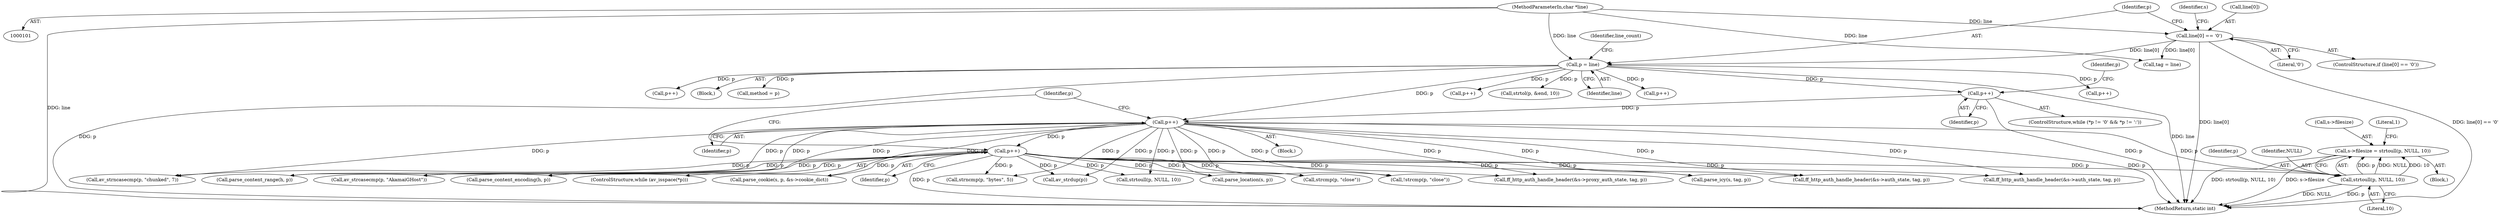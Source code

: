 digraph "0_FFmpeg_2a05c8f813de6f2278827734bf8102291e7484aa_7@pointer" {
"1000438" [label="(Call,s->filesize = strtoull(p, NULL, 10))"];
"1000442" [label="(Call,strtoull(p, NULL, 10))"];
"1000397" [label="(Call,p++)"];
"1000381" [label="(Call,p++)"];
"1000145" [label="(Call,p = line)"];
"1000132" [label="(Call,line[0] == '\0')"];
"1000103" [label="(MethodParameterIn,char *line)"];
"1000403" [label="(Call,p++)"];
"1000465" [label="(Call,strncmp(p, \"bytes\", 5))"];
"1000438" [label="(Call,s->filesize = strtoull(p, NULL, 10))"];
"1000381" [label="(Call,p++)"];
"1000609" [label="(Call,av_strdup(p))"];
"1000404" [label="(Identifier,p)"];
"1000344" [label="(Call,strtol(p, &end, 10))"];
"1000555" [label="(Call,strcmp(p, \"close\"))"];
"1000445" [label="(Literal,10)"];
"1000554" [label="(Call,!strcmp(p, \"close\"))"];
"1000140" [label="(Identifier,s)"];
"1000443" [label="(Identifier,p)"];
"1000103" [label="(MethodParameterIn,char *line)"];
"1000539" [label="(Call,ff_http_auth_handle_header(&s->proxy_auth_state, tag, p))"];
"1000173" [label="(Call,p++)"];
"1000375" [label="(Identifier,p)"];
"1000136" [label="(Literal,'\0')"];
"1000332" [label="(Call,p++)"];
"1000572" [label="(Call,av_strcasecmp(p, \"AkamaiGHost\"))"];
"1000619" [label="(Call,parse_cookie(s, p, &s->cookie_dict))"];
"1000150" [label="(Identifier,line_count)"];
"1000370" [label="(Block,)"];
"1000397" [label="(Call,p++)"];
"1000525" [label="(Call,ff_http_auth_handle_header(&s->auth_state, tag, p))"];
"1000658" [label="(Call,parse_icy(s, tag, p))"];
"1000147" [label="(Identifier,line)"];
"1000169" [label="(Call,p++)"];
"1000106" [label="(Block,)"];
"1000439" [label="(Call,s->filesize)"];
"1000415" [label="(Call,parse_location(s, p))"];
"1000511" [label="(Call,ff_http_auth_handle_header(&s->auth_state, tag, p))"];
"1000382" [label="(Identifier,p)"];
"1000131" [label="(ControlStructure,if (line[0] == '\0'))"];
"1000133" [label="(Call,line[0])"];
"1000442" [label="(Call,strtoull(p, NULL, 10))"];
"1000394" [label="(Call,tag = line)"];
"1000683" [label="(Literal,1)"];
"1000145" [label="(Call,p = line)"];
"1000371" [label="(ControlStructure,while (*p != '\0' && *p != ':'))"];
"1000642" [label="(Call,strtoull(p, NULL, 10))"];
"1000398" [label="(Identifier,p)"];
"1000489" [label="(Call,av_strncasecmp(p, \"chunked\", 7))"];
"1000132" [label="(Call,line[0] == '\0')"];
"1000437" [label="(Block,)"];
"1000158" [label="(Call,method = p)"];
"1000453" [label="(Call,parse_content_range(h, p))"];
"1000403" [label="(Call,p++)"];
"1000146" [label="(Identifier,p)"];
"1000444" [label="(Identifier,NULL)"];
"1000684" [label="(MethodReturn,static int)"];
"1000676" [label="(Call,parse_content_encoding(h, p))"];
"1000338" [label="(Call,p++)"];
"1000402" [label="(Identifier,p)"];
"1000399" [label="(ControlStructure,while (av_isspace(*p)))"];
"1000438" -> "1000437"  [label="AST: "];
"1000438" -> "1000442"  [label="CFG: "];
"1000439" -> "1000438"  [label="AST: "];
"1000442" -> "1000438"  [label="AST: "];
"1000683" -> "1000438"  [label="CFG: "];
"1000438" -> "1000684"  [label="DDG: strtoull(p, NULL, 10)"];
"1000438" -> "1000684"  [label="DDG: s->filesize"];
"1000442" -> "1000438"  [label="DDG: p"];
"1000442" -> "1000438"  [label="DDG: NULL"];
"1000442" -> "1000438"  [label="DDG: 10"];
"1000442" -> "1000445"  [label="CFG: "];
"1000443" -> "1000442"  [label="AST: "];
"1000444" -> "1000442"  [label="AST: "];
"1000445" -> "1000442"  [label="AST: "];
"1000442" -> "1000684"  [label="DDG: p"];
"1000442" -> "1000684"  [label="DDG: NULL"];
"1000397" -> "1000442"  [label="DDG: p"];
"1000403" -> "1000442"  [label="DDG: p"];
"1000397" -> "1000370"  [label="AST: "];
"1000397" -> "1000398"  [label="CFG: "];
"1000398" -> "1000397"  [label="AST: "];
"1000402" -> "1000397"  [label="CFG: "];
"1000397" -> "1000684"  [label="DDG: p"];
"1000381" -> "1000397"  [label="DDG: p"];
"1000145" -> "1000397"  [label="DDG: p"];
"1000397" -> "1000403"  [label="DDG: p"];
"1000397" -> "1000415"  [label="DDG: p"];
"1000397" -> "1000453"  [label="DDG: p"];
"1000397" -> "1000465"  [label="DDG: p"];
"1000397" -> "1000489"  [label="DDG: p"];
"1000397" -> "1000511"  [label="DDG: p"];
"1000397" -> "1000525"  [label="DDG: p"];
"1000397" -> "1000539"  [label="DDG: p"];
"1000397" -> "1000554"  [label="DDG: p"];
"1000397" -> "1000555"  [label="DDG: p"];
"1000397" -> "1000572"  [label="DDG: p"];
"1000397" -> "1000609"  [label="DDG: p"];
"1000397" -> "1000619"  [label="DDG: p"];
"1000397" -> "1000642"  [label="DDG: p"];
"1000397" -> "1000658"  [label="DDG: p"];
"1000397" -> "1000676"  [label="DDG: p"];
"1000381" -> "1000371"  [label="AST: "];
"1000381" -> "1000382"  [label="CFG: "];
"1000382" -> "1000381"  [label="AST: "];
"1000375" -> "1000381"  [label="CFG: "];
"1000381" -> "1000684"  [label="DDG: p"];
"1000145" -> "1000381"  [label="DDG: p"];
"1000145" -> "1000106"  [label="AST: "];
"1000145" -> "1000147"  [label="CFG: "];
"1000146" -> "1000145"  [label="AST: "];
"1000147" -> "1000145"  [label="AST: "];
"1000150" -> "1000145"  [label="CFG: "];
"1000145" -> "1000684"  [label="DDG: p"];
"1000145" -> "1000684"  [label="DDG: line"];
"1000132" -> "1000145"  [label="DDG: line[0]"];
"1000103" -> "1000145"  [label="DDG: line"];
"1000145" -> "1000158"  [label="DDG: p"];
"1000145" -> "1000169"  [label="DDG: p"];
"1000145" -> "1000173"  [label="DDG: p"];
"1000145" -> "1000332"  [label="DDG: p"];
"1000145" -> "1000338"  [label="DDG: p"];
"1000145" -> "1000344"  [label="DDG: p"];
"1000132" -> "1000131"  [label="AST: "];
"1000132" -> "1000136"  [label="CFG: "];
"1000133" -> "1000132"  [label="AST: "];
"1000136" -> "1000132"  [label="AST: "];
"1000140" -> "1000132"  [label="CFG: "];
"1000146" -> "1000132"  [label="CFG: "];
"1000132" -> "1000684"  [label="DDG: line[0] == '\0'"];
"1000132" -> "1000684"  [label="DDG: line[0]"];
"1000103" -> "1000132"  [label="DDG: line"];
"1000132" -> "1000394"  [label="DDG: line[0]"];
"1000103" -> "1000101"  [label="AST: "];
"1000103" -> "1000684"  [label="DDG: line"];
"1000103" -> "1000394"  [label="DDG: line"];
"1000403" -> "1000399"  [label="AST: "];
"1000403" -> "1000404"  [label="CFG: "];
"1000404" -> "1000403"  [label="AST: "];
"1000402" -> "1000403"  [label="CFG: "];
"1000403" -> "1000684"  [label="DDG: p"];
"1000403" -> "1000415"  [label="DDG: p"];
"1000403" -> "1000453"  [label="DDG: p"];
"1000403" -> "1000465"  [label="DDG: p"];
"1000403" -> "1000489"  [label="DDG: p"];
"1000403" -> "1000511"  [label="DDG: p"];
"1000403" -> "1000525"  [label="DDG: p"];
"1000403" -> "1000539"  [label="DDG: p"];
"1000403" -> "1000554"  [label="DDG: p"];
"1000403" -> "1000555"  [label="DDG: p"];
"1000403" -> "1000572"  [label="DDG: p"];
"1000403" -> "1000609"  [label="DDG: p"];
"1000403" -> "1000619"  [label="DDG: p"];
"1000403" -> "1000642"  [label="DDG: p"];
"1000403" -> "1000658"  [label="DDG: p"];
"1000403" -> "1000676"  [label="DDG: p"];
}
